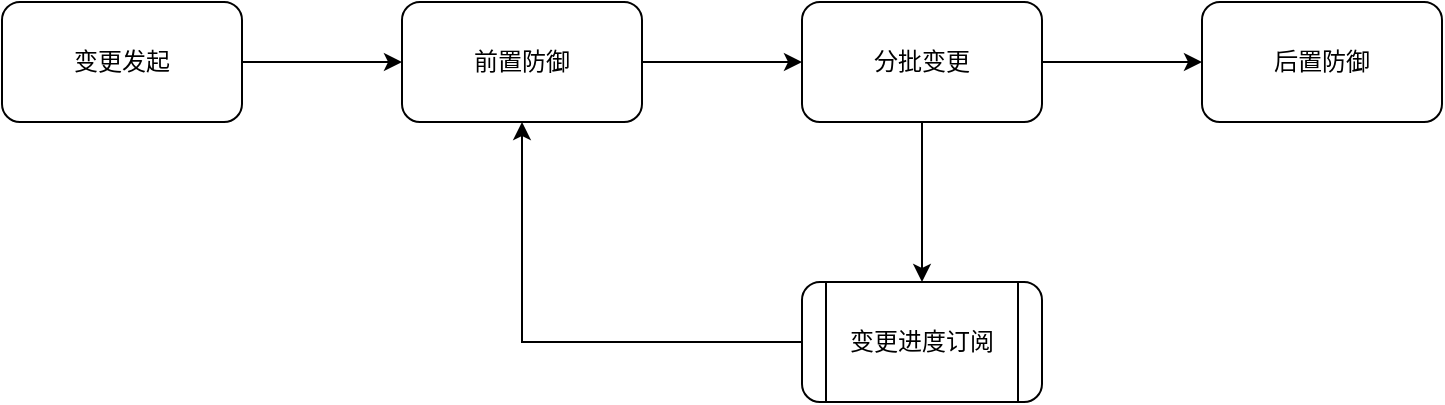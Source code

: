 <mxfile version="13.7.2" type="github">
  <diagram id="S0jVbe6z213CAZg4sw0W" name="Page-1">
    <mxGraphModel dx="1426" dy="740" grid="1" gridSize="10" guides="1" tooltips="1" connect="1" arrows="1" fold="1" page="1" pageScale="1" pageWidth="827" pageHeight="1169" math="0" shadow="0">
      <root>
        <mxCell id="0" />
        <mxCell id="1" parent="0" />
        <mxCell id="dAHWYHgrOFg6X7nAU1P5-3" value="" style="edgeStyle=orthogonalEdgeStyle;rounded=0;orthogonalLoop=1;jettySize=auto;html=1;" edge="1" parent="1" source="dAHWYHgrOFg6X7nAU1P5-1" target="dAHWYHgrOFg6X7nAU1P5-2">
          <mxGeometry relative="1" as="geometry" />
        </mxCell>
        <mxCell id="dAHWYHgrOFg6X7nAU1P5-1" value="变更发起" style="rounded=1;whiteSpace=wrap;html=1;" vertex="1" parent="1">
          <mxGeometry x="40" y="200" width="120" height="60" as="geometry" />
        </mxCell>
        <mxCell id="dAHWYHgrOFg6X7nAU1P5-5" value="" style="edgeStyle=orthogonalEdgeStyle;rounded=0;orthogonalLoop=1;jettySize=auto;html=1;" edge="1" parent="1" source="dAHWYHgrOFg6X7nAU1P5-2" target="dAHWYHgrOFg6X7nAU1P5-4">
          <mxGeometry relative="1" as="geometry" />
        </mxCell>
        <mxCell id="dAHWYHgrOFg6X7nAU1P5-2" value="前置防御" style="rounded=1;whiteSpace=wrap;html=1;" vertex="1" parent="1">
          <mxGeometry x="240" y="200" width="120" height="60" as="geometry" />
        </mxCell>
        <mxCell id="dAHWYHgrOFg6X7nAU1P5-7" value="" style="edgeStyle=orthogonalEdgeStyle;rounded=0;orthogonalLoop=1;jettySize=auto;html=1;" edge="1" parent="1" source="dAHWYHgrOFg6X7nAU1P5-4" target="dAHWYHgrOFg6X7nAU1P5-6">
          <mxGeometry relative="1" as="geometry" />
        </mxCell>
        <mxCell id="dAHWYHgrOFg6X7nAU1P5-9" value="" style="edgeStyle=orthogonalEdgeStyle;rounded=0;orthogonalLoop=1;jettySize=auto;html=1;" edge="1" parent="1" source="dAHWYHgrOFg6X7nAU1P5-4" target="dAHWYHgrOFg6X7nAU1P5-8">
          <mxGeometry relative="1" as="geometry" />
        </mxCell>
        <mxCell id="dAHWYHgrOFg6X7nAU1P5-4" value="分批变更" style="rounded=1;whiteSpace=wrap;html=1;" vertex="1" parent="1">
          <mxGeometry x="440" y="200" width="120" height="60" as="geometry" />
        </mxCell>
        <mxCell id="dAHWYHgrOFg6X7nAU1P5-6" value="后置防御" style="rounded=1;whiteSpace=wrap;html=1;" vertex="1" parent="1">
          <mxGeometry x="640" y="200" width="120" height="60" as="geometry" />
        </mxCell>
        <mxCell id="dAHWYHgrOFg6X7nAU1P5-10" style="edgeStyle=orthogonalEdgeStyle;rounded=0;orthogonalLoop=1;jettySize=auto;html=1;exitX=0;exitY=0.5;exitDx=0;exitDy=0;entryX=0.5;entryY=1;entryDx=0;entryDy=0;" edge="1" parent="1" source="dAHWYHgrOFg6X7nAU1P5-8" target="dAHWYHgrOFg6X7nAU1P5-2">
          <mxGeometry relative="1" as="geometry" />
        </mxCell>
        <mxCell id="dAHWYHgrOFg6X7nAU1P5-8" value="变更进度订阅" style="shape=process;whiteSpace=wrap;html=1;backgroundOutline=1;rounded=1;" vertex="1" parent="1">
          <mxGeometry x="440" y="340" width="120" height="60" as="geometry" />
        </mxCell>
      </root>
    </mxGraphModel>
  </diagram>
</mxfile>
